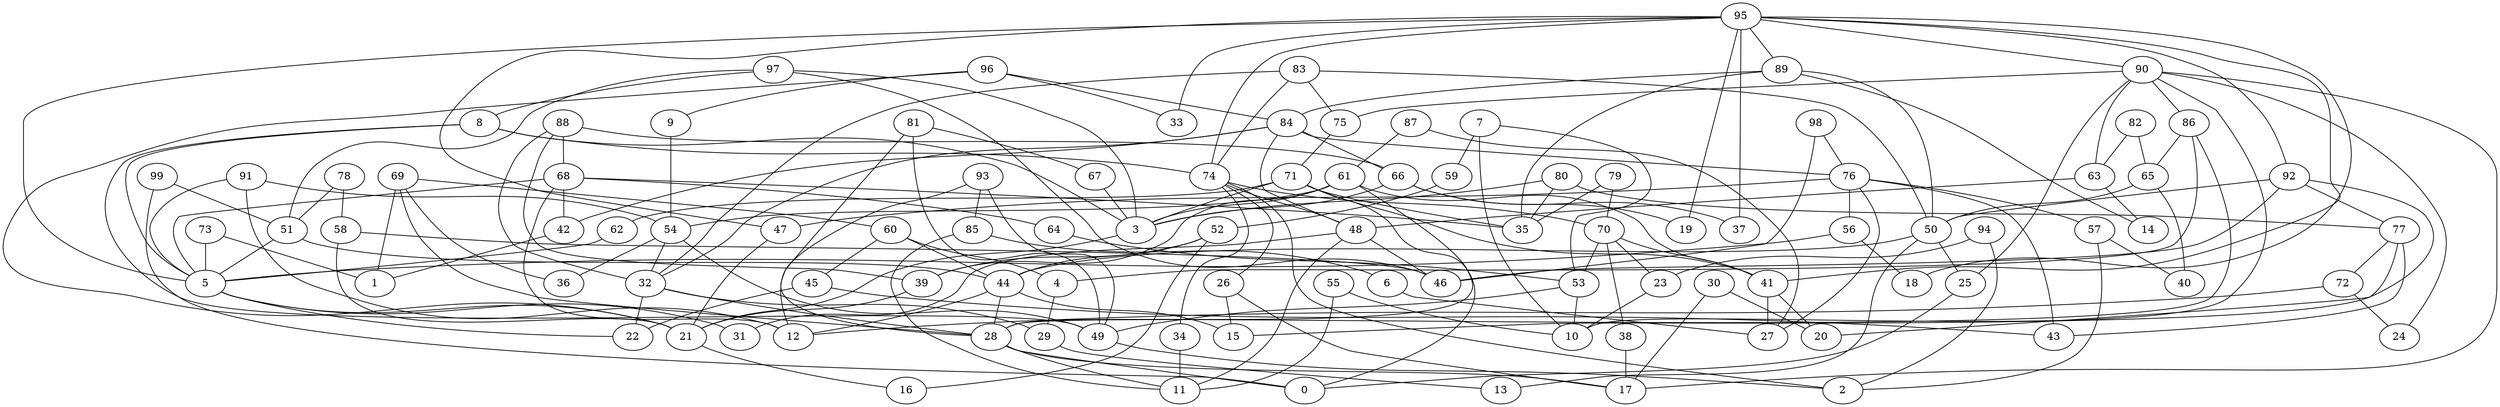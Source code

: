 digraph GG_graph {

subgraph G_graph {
edge [color = black]
"83" -> "32" [dir = none]
"83" -> "50" [dir = none]
"83" -> "75" [dir = none]
"83" -> "74" [dir = none]
"92" -> "77" [dir = none]
"92" -> "50" [dir = none]
"92" -> "15" [dir = none]
"92" -> "46" [dir = none]
"49" -> "2" [dir = none]
"98" -> "46" [dir = none]
"98" -> "76" [dir = none]
"78" -> "58" [dir = none]
"78" -> "51" [dir = none]
"97" -> "46" [dir = none]
"97" -> "8" [dir = none]
"97" -> "51" [dir = none]
"97" -> "3" [dir = none]
"51" -> "5" [dir = none]
"51" -> "44" [dir = none]
"42" -> "1" [dir = none]
"71" -> "41" [dir = none]
"71" -> "3" [dir = none]
"71" -> "0" [dir = none]
"71" -> "62" [dir = none]
"71" -> "35" [dir = none]
"53" -> "49" [dir = none]
"53" -> "10" [dir = none]
"41" -> "27" [dir = none]
"41" -> "20" [dir = none]
"58" -> "21" [dir = none]
"58" -> "46" [dir = none]
"84" -> "42" [dir = none]
"84" -> "48" [dir = none]
"84" -> "66" [dir = none]
"84" -> "76" [dir = none]
"84" -> "32" [dir = none]
"30" -> "17" [dir = none]
"30" -> "20" [dir = none]
"52" -> "39" [dir = none]
"52" -> "44" [dir = none]
"52" -> "16" [dir = none]
"74" -> "34" [dir = none]
"74" -> "70" [dir = none]
"74" -> "48" [dir = none]
"74" -> "26" [dir = none]
"74" -> "2" [dir = none]
"67" -> "3" [dir = none]
"59" -> "52" [dir = none]
"50" -> "25" [dir = none]
"50" -> "44" [dir = none]
"50" -> "13" [dir = none]
"28" -> "0" [dir = none]
"28" -> "11" [dir = none]
"28" -> "17" [dir = none]
"34" -> "11" [dir = none]
"23" -> "10" [dir = none]
"44" -> "28" [dir = none]
"44" -> "12" [dir = none]
"44" -> "15" [dir = none]
"60" -> "4" [dir = none]
"60" -> "45" [dir = none]
"60" -> "44" [dir = none]
"82" -> "63" [dir = none]
"82" -> "65" [dir = none]
"69" -> "36" [dir = none]
"69" -> "1" [dir = none]
"69" -> "60" [dir = none]
"69" -> "28" [dir = none]
"81" -> "49" [dir = none]
"81" -> "28" [dir = none]
"81" -> "67" [dir = none]
"95" -> "19" [dir = none]
"95" -> "33" [dir = none]
"95" -> "74" [dir = none]
"95" -> "41" [dir = none]
"95" -> "90" [dir = none]
"95" -> "92" [dir = none]
"95" -> "89" [dir = none]
"95" -> "37" [dir = none]
"95" -> "47" [dir = none]
"95" -> "5" [dir = none]
"95" -> "18" [dir = none]
"89" -> "35" [dir = none]
"89" -> "84" [dir = none]
"89" -> "50" [dir = none]
"89" -> "14" [dir = none]
"47" -> "21" [dir = none]
"96" -> "21" [dir = none]
"96" -> "84" [dir = none]
"96" -> "33" [dir = none]
"96" -> "9" [dir = none]
"94" -> "2" [dir = none]
"94" -> "23" [dir = none]
"9" -> "54" [dir = none]
"93" -> "49" [dir = none]
"93" -> "12" [dir = none]
"93" -> "85" [dir = none]
"7" -> "59" [dir = none]
"7" -> "10" [dir = none]
"7" -> "53" [dir = none]
"65" -> "50" [dir = none]
"65" -> "40" [dir = none]
"72" -> "24" [dir = none]
"72" -> "12" [dir = none]
"73" -> "5" [dir = none]
"73" -> "1" [dir = none]
"75" -> "71" [dir = none]
"63" -> "14" [dir = none]
"63" -> "48" [dir = none]
"77" -> "43" [dir = none]
"77" -> "20" [dir = none]
"77" -> "72" [dir = none]
"66" -> "3" [dir = none]
"66" -> "37" [dir = none]
"66" -> "19" [dir = none]
"70" -> "41" [dir = none]
"70" -> "53" [dir = none]
"70" -> "38" [dir = none]
"70" -> "23" [dir = none]
"54" -> "32" [dir = none]
"54" -> "49" [dir = none]
"54" -> "36" [dir = none]
"38" -> "17" [dir = none]
"61" -> "3" [dir = none]
"61" -> "28" [dir = none]
"61" -> "41" [dir = none]
"61" -> "39" [dir = none]
"61" -> "54" [dir = none]
"48" -> "11" [dir = none]
"48" -> "46" [dir = none]
"48" -> "31" [dir = none]
"5" -> "31" [dir = none]
"5" -> "21" [dir = none]
"5" -> "22" [dir = none]
"76" -> "57" [dir = none]
"76" -> "47" [dir = none]
"76" -> "43" [dir = none]
"76" -> "27" [dir = none]
"76" -> "56" [dir = none]
"91" -> "12" [dir = none]
"91" -> "5" [dir = none]
"91" -> "54" [dir = none]
"87" -> "27" [dir = none]
"87" -> "61" [dir = none]
"86" -> "28" [dir = none]
"86" -> "65" [dir = none]
"86" -> "4" [dir = none]
"85" -> "11" [dir = none]
"85" -> "6" [dir = none]
"32" -> "29" [dir = none]
"32" -> "28" [dir = none]
"32" -> "22" [dir = none]
"21" -> "16" [dir = none]
"26" -> "15" [dir = none]
"26" -> "17" [dir = none]
"4" -> "29" [dir = none]
"99" -> "51" [dir = none]
"99" -> "0" [dir = none]
"29" -> "13" [dir = none]
"79" -> "70" [dir = none]
"79" -> "35" [dir = none]
"56" -> "18" [dir = none]
"56" -> "5" [dir = none]
"6" -> "27" [dir = none]
"88" -> "39" [dir = none]
"88" -> "66" [dir = none]
"88" -> "68" [dir = none]
"88" -> "32" [dir = none]
"57" -> "40" [dir = none]
"57" -> "2" [dir = none]
"45" -> "43" [dir = none]
"45" -> "22" [dir = none]
"62" -> "5" [dir = none]
"3" -> "21" [dir = none]
"55" -> "10" [dir = none]
"55" -> "11" [dir = none]
"80" -> "35" [dir = none]
"80" -> "3" [dir = none]
"80" -> "77" [dir = none]
"64" -> "53" [dir = none]
"68" -> "35" [dir = none]
"68" -> "5" [dir = none]
"68" -> "12" [dir = none]
"68" -> "42" [dir = none]
"68" -> "64" [dir = none]
"8" -> "49" [dir = none]
"8" -> "3" [dir = none]
"8" -> "5" [dir = none]
"8" -> "74" [dir = none]
"39" -> "21" [dir = none]
"90" -> "86" [dir = none]
"90" -> "10" [dir = none]
"90" -> "63" [dir = none]
"90" -> "25" [dir = none]
"90" -> "17" [dir = none]
"90" -> "75" [dir = none]
"90" -> "24" [dir = none]
"25" -> "0" [dir = none]
}

}
